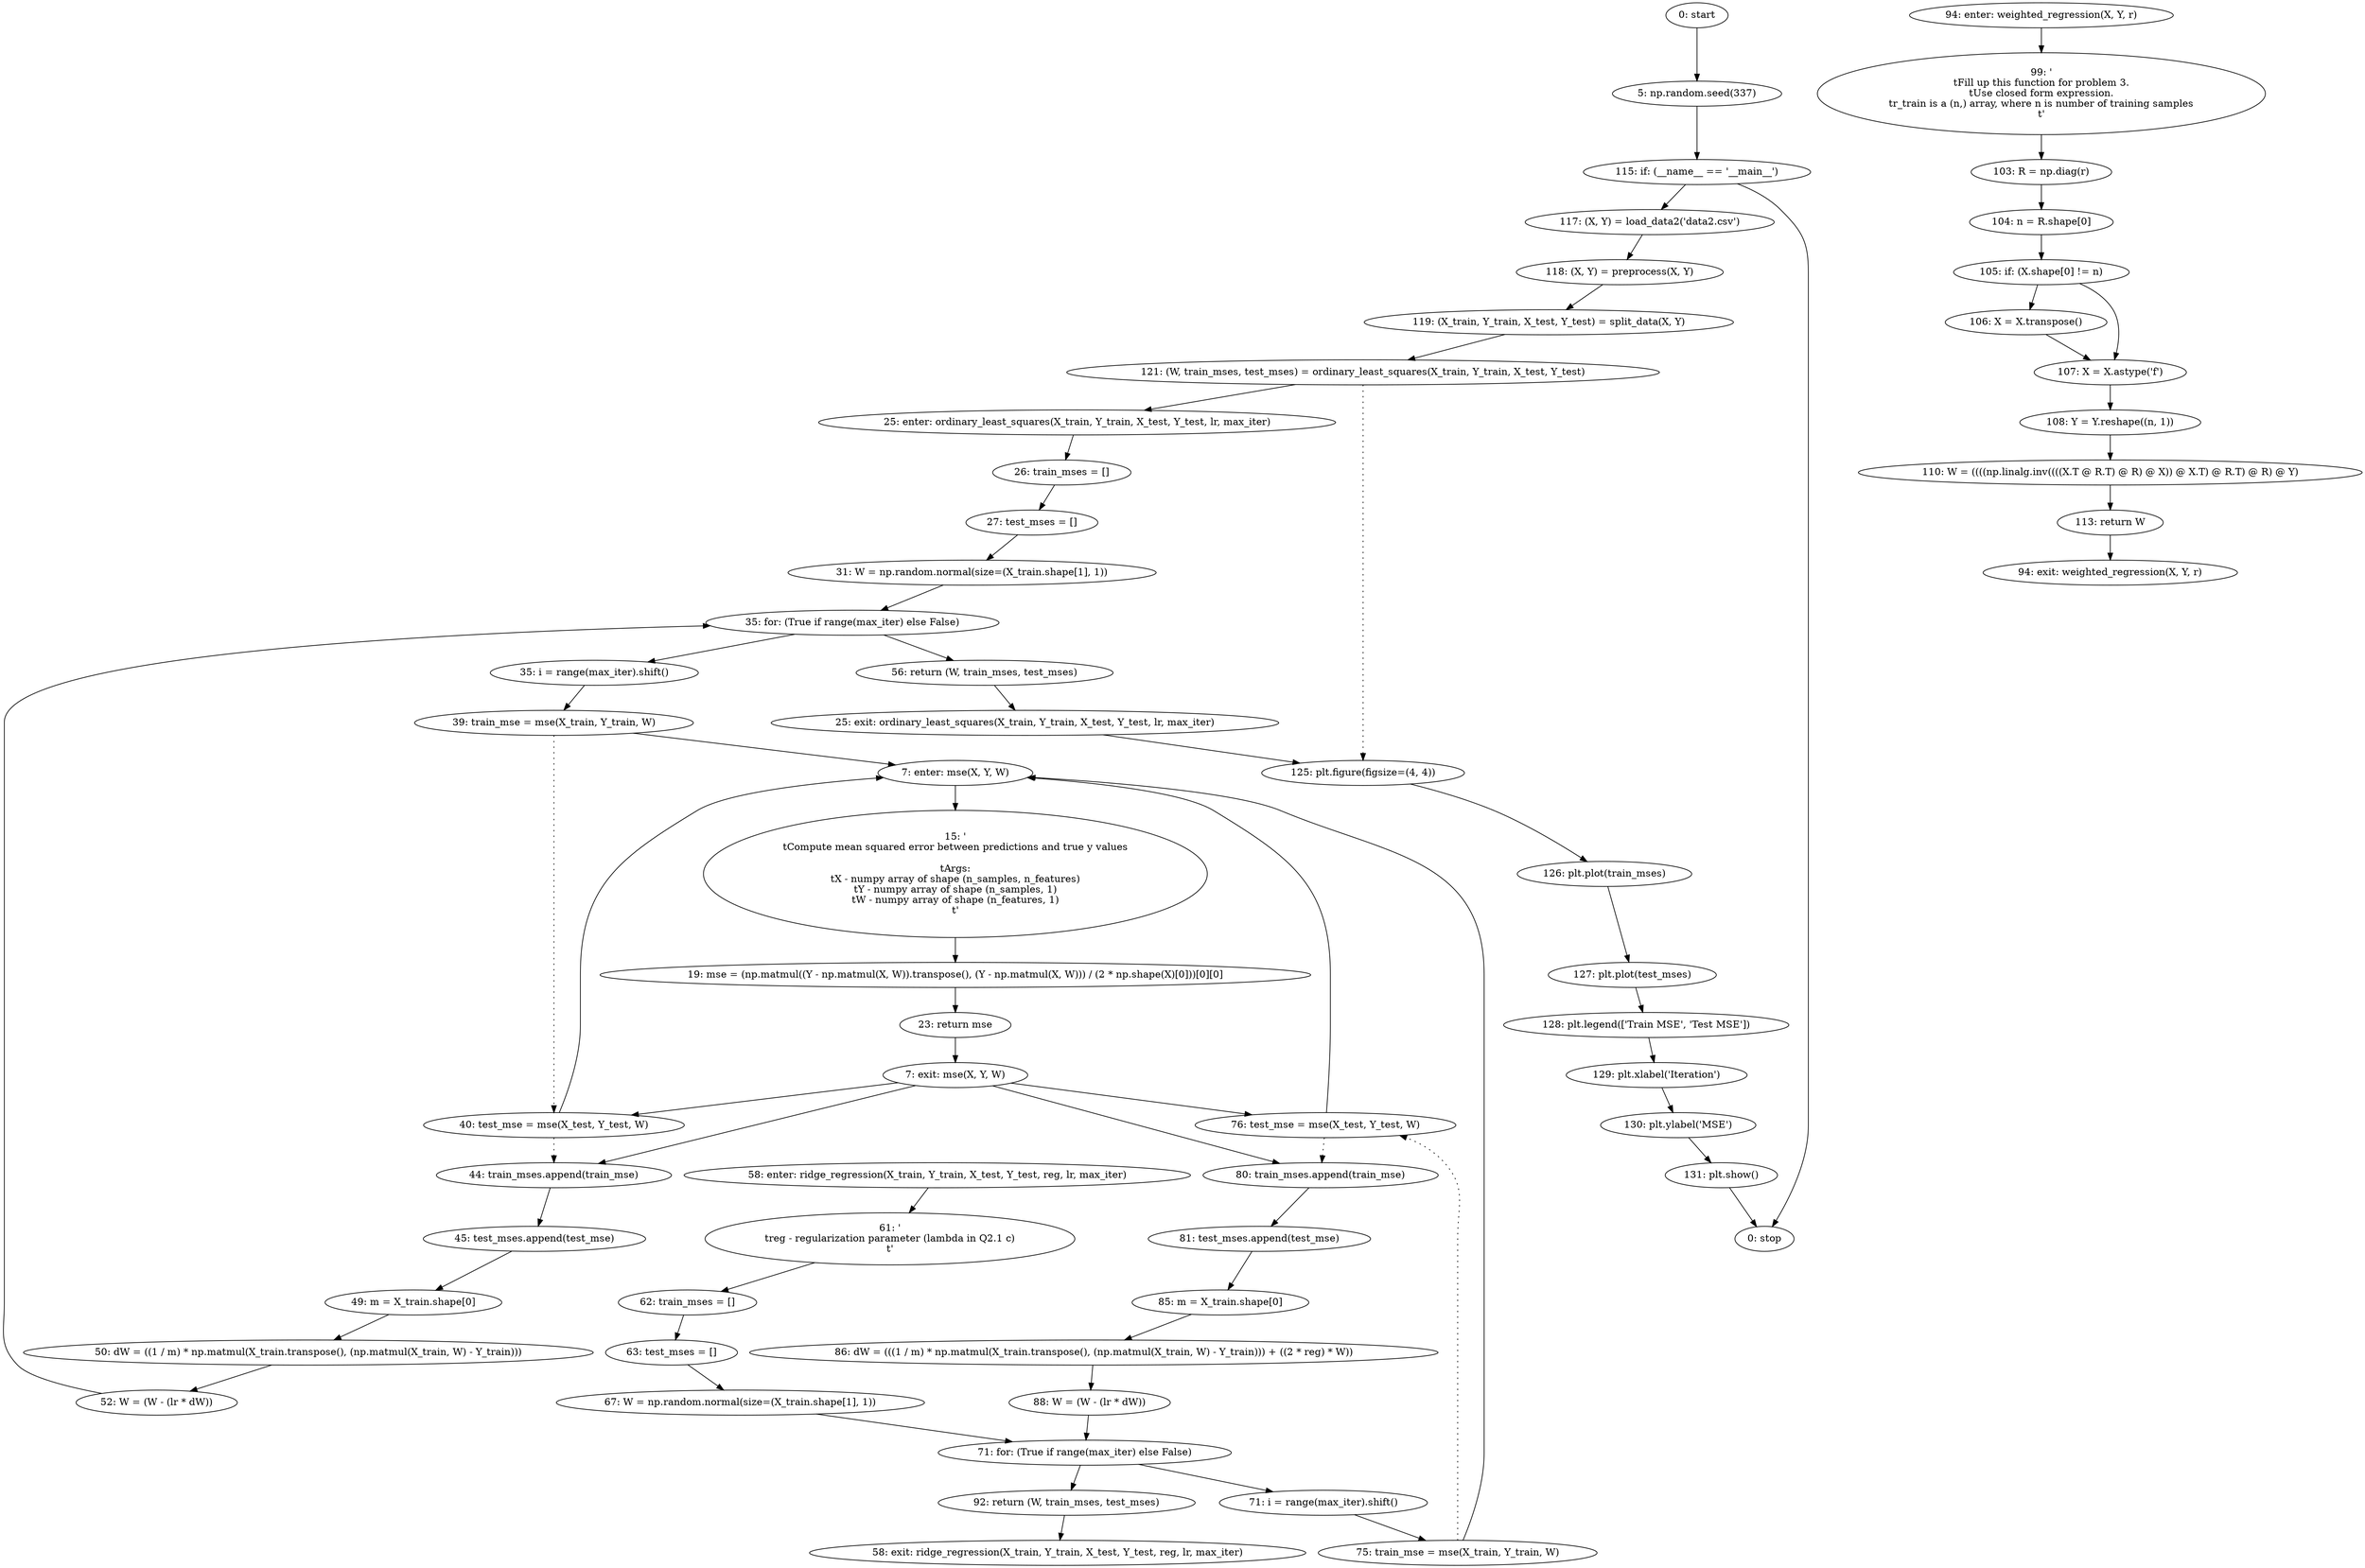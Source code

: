 strict digraph "" {
	node [label="\N"];
	0	 [label="0: start"];
	1	 [label="5: np.random.seed(337)"];
	0 -> 1;
	49	 [label="115: if: (__name__ == '__main__')"];
	1 -> 49;
	50	 [label="117: (X, Y) = load_data2('data2.csv')"];
	49 -> 50;
	61	 [label="0: stop"];
	49 -> 61;
	2	 [label="7: enter: mse(X, Y, W)"];
	4	 [label="15: '\n\tCompute mean squared error between predictions and true y values\n\n\tArgs:\n\tX - numpy array of shape (n_samples, n_features)\n\tY \
- numpy array of shape (n_samples, 1)\n\tW - numpy array of shape (n_features, 1)\n\t'"];
	2 -> 4;
	5	 [label="19: mse = (np.matmul((Y - np.matmul(X, W)).transpose(), (Y - np.matmul(X, W))) / (2 * np.shape(X)[0]))[0][0]"];
	4 -> 5;
	14	 [label="39: train_mse = mse(X_train, Y_train, W)"];
	14 -> 2;
	15	 [label="40: test_mse = mse(X_test, Y_test, W)"];
	14 -> 15	 [style=dotted,
		weight=100];
	15 -> 2;
	16	 [label="44: train_mses.append(train_mse)"];
	15 -> 16	 [style=dotted,
		weight=100];
	17	 [label="45: test_mses.append(test_mse)"];
	16 -> 17;
	30	 [label="75: train_mse = mse(X_train, Y_train, W)"];
	30 -> 2;
	31	 [label="76: test_mse = mse(X_test, Y_test, W)"];
	30 -> 31	 [style=dotted,
		weight=100];
	31 -> 2;
	32	 [label="80: train_mses.append(train_mse)"];
	31 -> 32	 [style=dotted,
		weight=100];
	33	 [label="81: test_mses.append(test_mse)"];
	32 -> 33;
	3	 [label="7: exit: mse(X, Y, W)"];
	3 -> 15;
	3 -> 16;
	3 -> 31;
	3 -> 32;
	6	 [label="23: return mse"];
	6 -> 3;
	5 -> 6;
	7	 [label="25: enter: ordinary_least_squares(X_train, Y_train, X_test, Y_test, lr, max_iter)"];
	9	 [label="26: train_mses = []"];
	7 -> 9;
	10	 [label="27: test_mses = []"];
	9 -> 10;
	53	 [label="121: (W, train_mses, test_mses) = ordinary_least_squares(X_train, Y_train, X_test, Y_test)"];
	53 -> 7;
	54	 [label="125: plt.figure(figsize=(4, 4))"];
	53 -> 54	 [style=dotted,
		weight=100];
	55	 [label="126: plt.plot(train_mses)"];
	54 -> 55;
	8	 [label="25: exit: ordinary_least_squares(X_train, Y_train, X_test, Y_test, lr, max_iter)"];
	8 -> 54;
	21	 [label="56: return (W, train_mses, test_mses)"];
	21 -> 8;
	11	 [label="31: W = np.random.normal(size=(X_train.shape[1], 1))"];
	10 -> 11;
	12	 [label="35: for: (True if range(max_iter) else False)"];
	11 -> 12;
	12 -> 21;
	13	 [label="35: i = range(max_iter).shift()"];
	12 -> 13;
	13 -> 14;
	20	 [label="52: W = (W - (lr * dW))"];
	20 -> 12;
	18	 [label="49: m = X_train.shape[0]"];
	17 -> 18;
	19	 [label="50: dW = ((1 / m) * np.matmul(X_train.transpose(), (np.matmul(X_train, W) - Y_train)))"];
	18 -> 19;
	19 -> 20;
	22	 [label="58: enter: ridge_regression(X_train, Y_train, X_test, Y_test, reg, lr, max_iter)"];
	24	 [label="61: '\n\treg - regularization parameter (lambda in Q2.1 c)\n\t'"];
	22 -> 24;
	25	 [label="62: train_mses = []"];
	24 -> 25;
	23	 [label="58: exit: ridge_regression(X_train, Y_train, X_test, Y_test, reg, lr, max_iter)"];
	37	 [label="92: return (W, train_mses, test_mses)"];
	37 -> 23;
	26	 [label="63: test_mses = []"];
	25 -> 26;
	27	 [label="67: W = np.random.normal(size=(X_train.shape[1], 1))"];
	26 -> 27;
	28	 [label="71: for: (True if range(max_iter) else False)"];
	27 -> 28;
	28 -> 37;
	29	 [label="71: i = range(max_iter).shift()"];
	28 -> 29;
	29 -> 30;
	36	 [label="88: W = (W - (lr * dW))"];
	36 -> 28;
	34	 [label="85: m = X_train.shape[0]"];
	33 -> 34;
	35	 [label="86: dW = (((1 / m) * np.matmul(X_train.transpose(), (np.matmul(X_train, W) - Y_train))) + ((2 * reg) * W))"];
	34 -> 35;
	35 -> 36;
	38	 [label="94: enter: weighted_regression(X, Y, r)"];
	40	 [label="99: '\n\tFill up this function for problem 3.\n\tUse closed form expression.\n\tr_train is a (n,) array, where n is number of training \
samples\n\t'"];
	38 -> 40;
	41	 [label="103: R = np.diag(r)"];
	40 -> 41;
	39	 [label="94: exit: weighted_regression(X, Y, r)"];
	48	 [label="113: return W"];
	48 -> 39;
	42	 [label="104: n = R.shape[0]"];
	41 -> 42;
	43	 [label="105: if: (X.shape[0] != n)"];
	42 -> 43;
	44	 [label="106: X = X.transpose()"];
	43 -> 44;
	45	 [label="107: X = X.astype('f')"];
	43 -> 45;
	44 -> 45;
	46	 [label="108: Y = Y.reshape((n, 1))"];
	45 -> 46;
	47	 [label="110: W = ((((np.linalg.inv((((X.T @ R.T) @ R) @ X)) @ X.T) @ R.T) @ R) @ Y)"];
	46 -> 47;
	47 -> 48;
	51	 [label="118: (X, Y) = preprocess(X, Y)"];
	50 -> 51;
	52	 [label="119: (X_train, Y_train, X_test, Y_test) = split_data(X, Y)"];
	51 -> 52;
	52 -> 53;
	56	 [label="127: plt.plot(test_mses)"];
	55 -> 56;
	57	 [label="128: plt.legend(['Train MSE', 'Test MSE'])"];
	56 -> 57;
	58	 [label="129: plt.xlabel('Iteration')"];
	57 -> 58;
	59	 [label="130: plt.ylabel('MSE')"];
	58 -> 59;
	60	 [label="131: plt.show()"];
	59 -> 60;
	60 -> 61;
}

